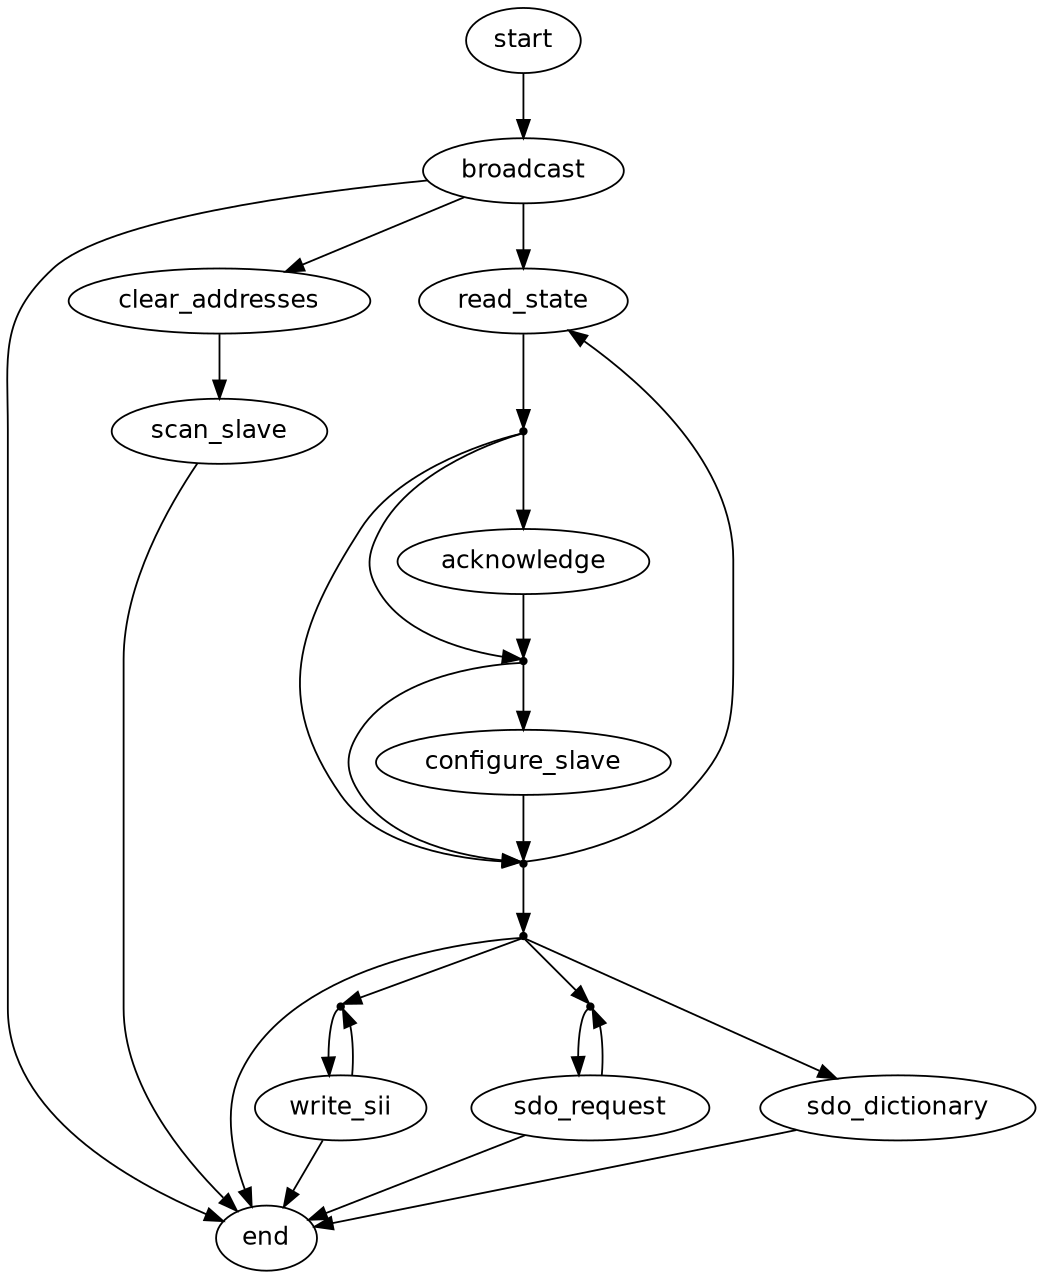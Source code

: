
/* $Id$ */

digraph master {
    size="7,9"
    center=1
	ratio=fill

    start [fontname="Helvetica"]
    start -> broadcast [weight=10]

    broadcast [fontname="Helvetica"]
    broadcast -> end
    broadcast -> clear_addresses
    broadcast -> read_state [weight=10]

    action_process_sii [shape=point,label=""]
    action_process_sii -> write_sii

    action_process_sdo [shape=point,label=""]
    action_process_sdo -> sdo_request

    action_idle [shape=point,label=""]
    action_idle -> action_process_sdo
    action_idle -> sdo_dictionary
    action_idle -> action_process_sii
    action_idle -> end

    action_next_slave_state [shape=point,label=""]
    action_next_slave_state -> read_state
    action_next_slave_state -> action_idle [weight=10]
    
    action_configure [shape=point,label=""]
    action_configure -> configure_slave [weight=10]
    action_configure -> action_next_slave_state

    action_acknowledge [shape=point,label=""]
    action_acknowledge -> acknowledge [weight=10]
    action_acknowledge -> action_configure
    action_acknowledge -> action_next_slave_state

    read_state [fontname="Helvetica"]
    read_state -> action_acknowledge [weight=10]

    acknowledge [fontname="Helvetica"]
    acknowledge -> action_configure [weight=10]

    clear_addresses [fontname="Helvetica"]
    clear_addresses -> scan_slave [weight=10]

    scan_slave [fontname="Helvetica"]
    scan_slave -> end

    configure_slave [fontname="Helvetica"]
    configure_slave -> action_next_slave_state [weight=10]

    write_sii [fontname="Helvetica"]
    write_sii -> action_process_sii
    write_sii -> end

    sdo_dictionary [fontname="Helvetica"]
    sdo_dictionary -> end

    sdo_request [fontname="Helvetica"]
    sdo_request -> action_process_sdo
    sdo_request -> end

    end [fontname="Helvetica"]
}
